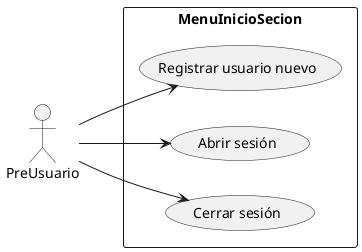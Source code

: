 @startuml
hide circle
/'
esconde el círculo
'/
skinparam classAttributeIconSize 0
/'
le saca la visibilidad a las propiedades y métodos
'/
skinparam monochrome true
/'
lo vuelve blanco y negro
'/
hide members
/'
solo deja el nombre de las clases
'/
left to right direction
/'
genera el uml en columnas (de izquierda a derecha)
'/
skinparam classAttributeIconSize 0
actor "PreUsuario" as PreUsuario

rectangle MenuInicioSecion{
usecase "Registrar usuario nuevo" as registrar
usecase "Abrir sesión" as abrirSesion
usecase "Cerrar sesión" as cerrarSesion
}

PreUsuario --> registrar
PreUsuario -->  abrirSesion
PreUsuario -->  cerrarSesion

@enduml